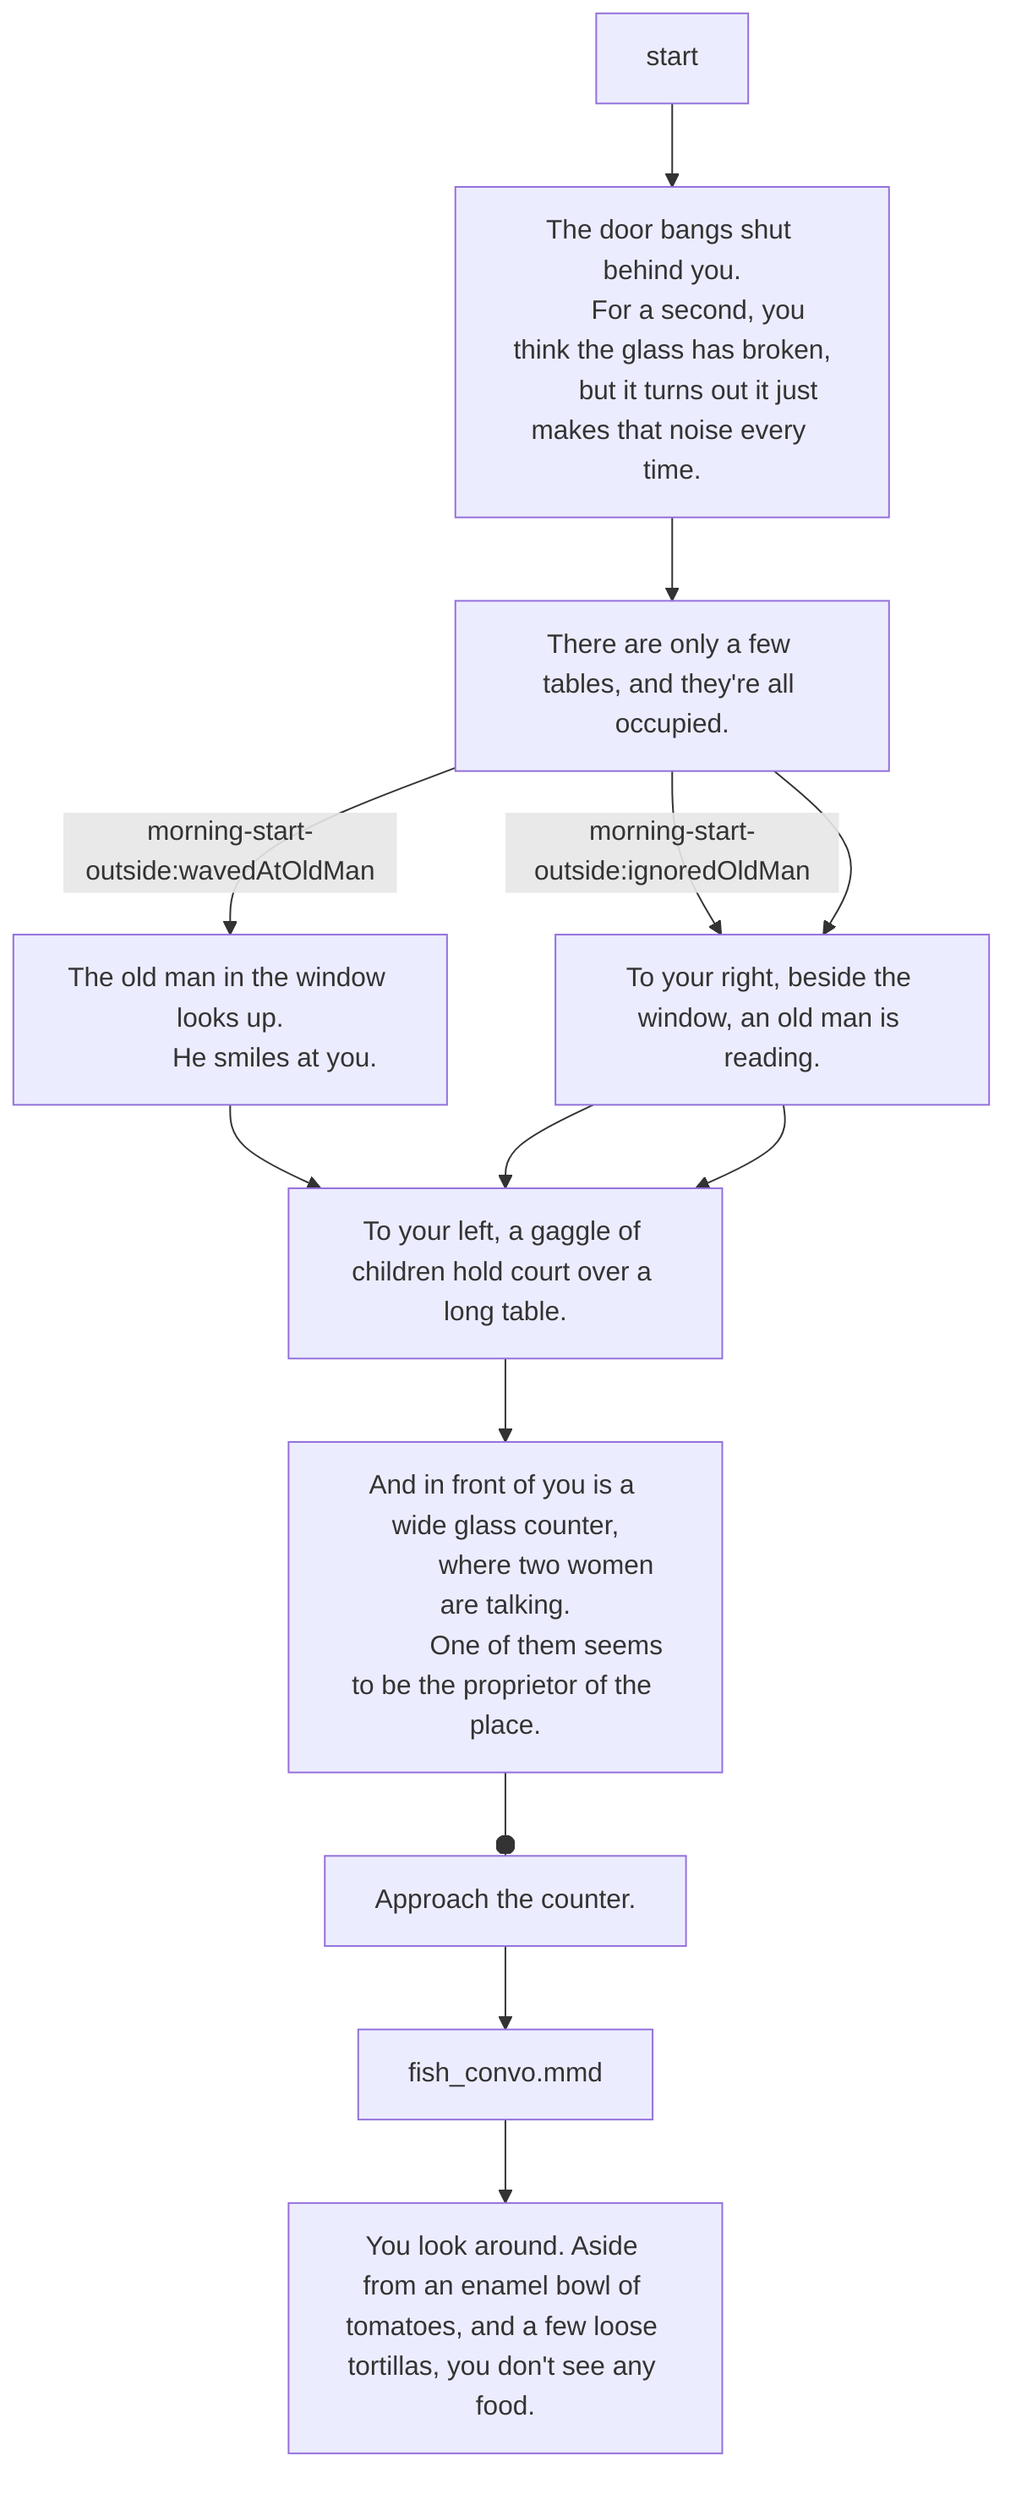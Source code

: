 flowchart TD

    %% i[*You walk up to the counter, which is a wide glass case. Aside from an enamel bowl of tomatoes and a few loose tortillas, it's mostly empty.*]
    %% --> ii[*The woman behind the counter looks you up and down. She's old and her hair is all over the place. Like a hedgehog.*]
    %% --> iii[What can I get for you? *she asks.*]
    %% --> iv[*You don't see a menu anywhere.*]

    %% iv --o c1[What do you have?]
    %% --> c1-i[Oh!] --> c1-ii[*The woman looks behind her. There's a folding screen leaned up against the wall. She pulls it out next to the counter and unfolds it, revealing a thorough list of things that go in sandwiches.*] --> c1-c1[Read the list.] & c1-c2[Ask for ''the first thing'' on the list.]

    %% c1-c1 --> c1-c1-i[You try, but it's all jibberish to you. Oh yeah. You can't read.] --> c1-c1-ii[How could you forget?]

    %% iv --o c2[One cheese sandwhich, please.]
    
    %% iv --o c3[Coffee and a cigraette.]
    
    %% iv --o c4[*Tell her to surprise you.*]
    
    %% iv --o c5[Ask her what her name is.]




    start --> a[The door bangs shut behind you.
        For a second, you think the glass has broken,
        but it turns out it just makes that noise every time.]
        --> b[There are only a few tables, and they're all occupied.]
        
        b -->|morning-start-outside:wavedAtOldMan| ba[
            The old man in the window looks up.
            He smiles at you.
        ] --> c

        b -->|morning-start-outside:ignoredOldMan| bb[
            The old man in the window looks up at you,
            his eyebrows raised.
        ] --> c

        b --> bb[To your right, beside the window, an old man is reading.] --> c

        c[To your left, a gaggle of children hold court over a long table.]
        --> d[
            And in front of you is a wide glass counter,
            where two women are talking.
            One of them seems to be the proprietor of the place.
        ]
        --o e[Approach the counter.] --> fish_convo.mmd
        --> f[You look around. Aside from an enamel bowl of tomatoes, and a few loose tortillas, you don't see any food.]


        %% and he slapped the fish, one after the other. And they flopped around, of course. they're chatting and you have to interrupt them or wait?

        %% once you've ordered, you have to choose where to sit.
        %% and I have to make it really easy to go take your food outside and be alone.
        %% but difficult/rewarding to sit down with some rando